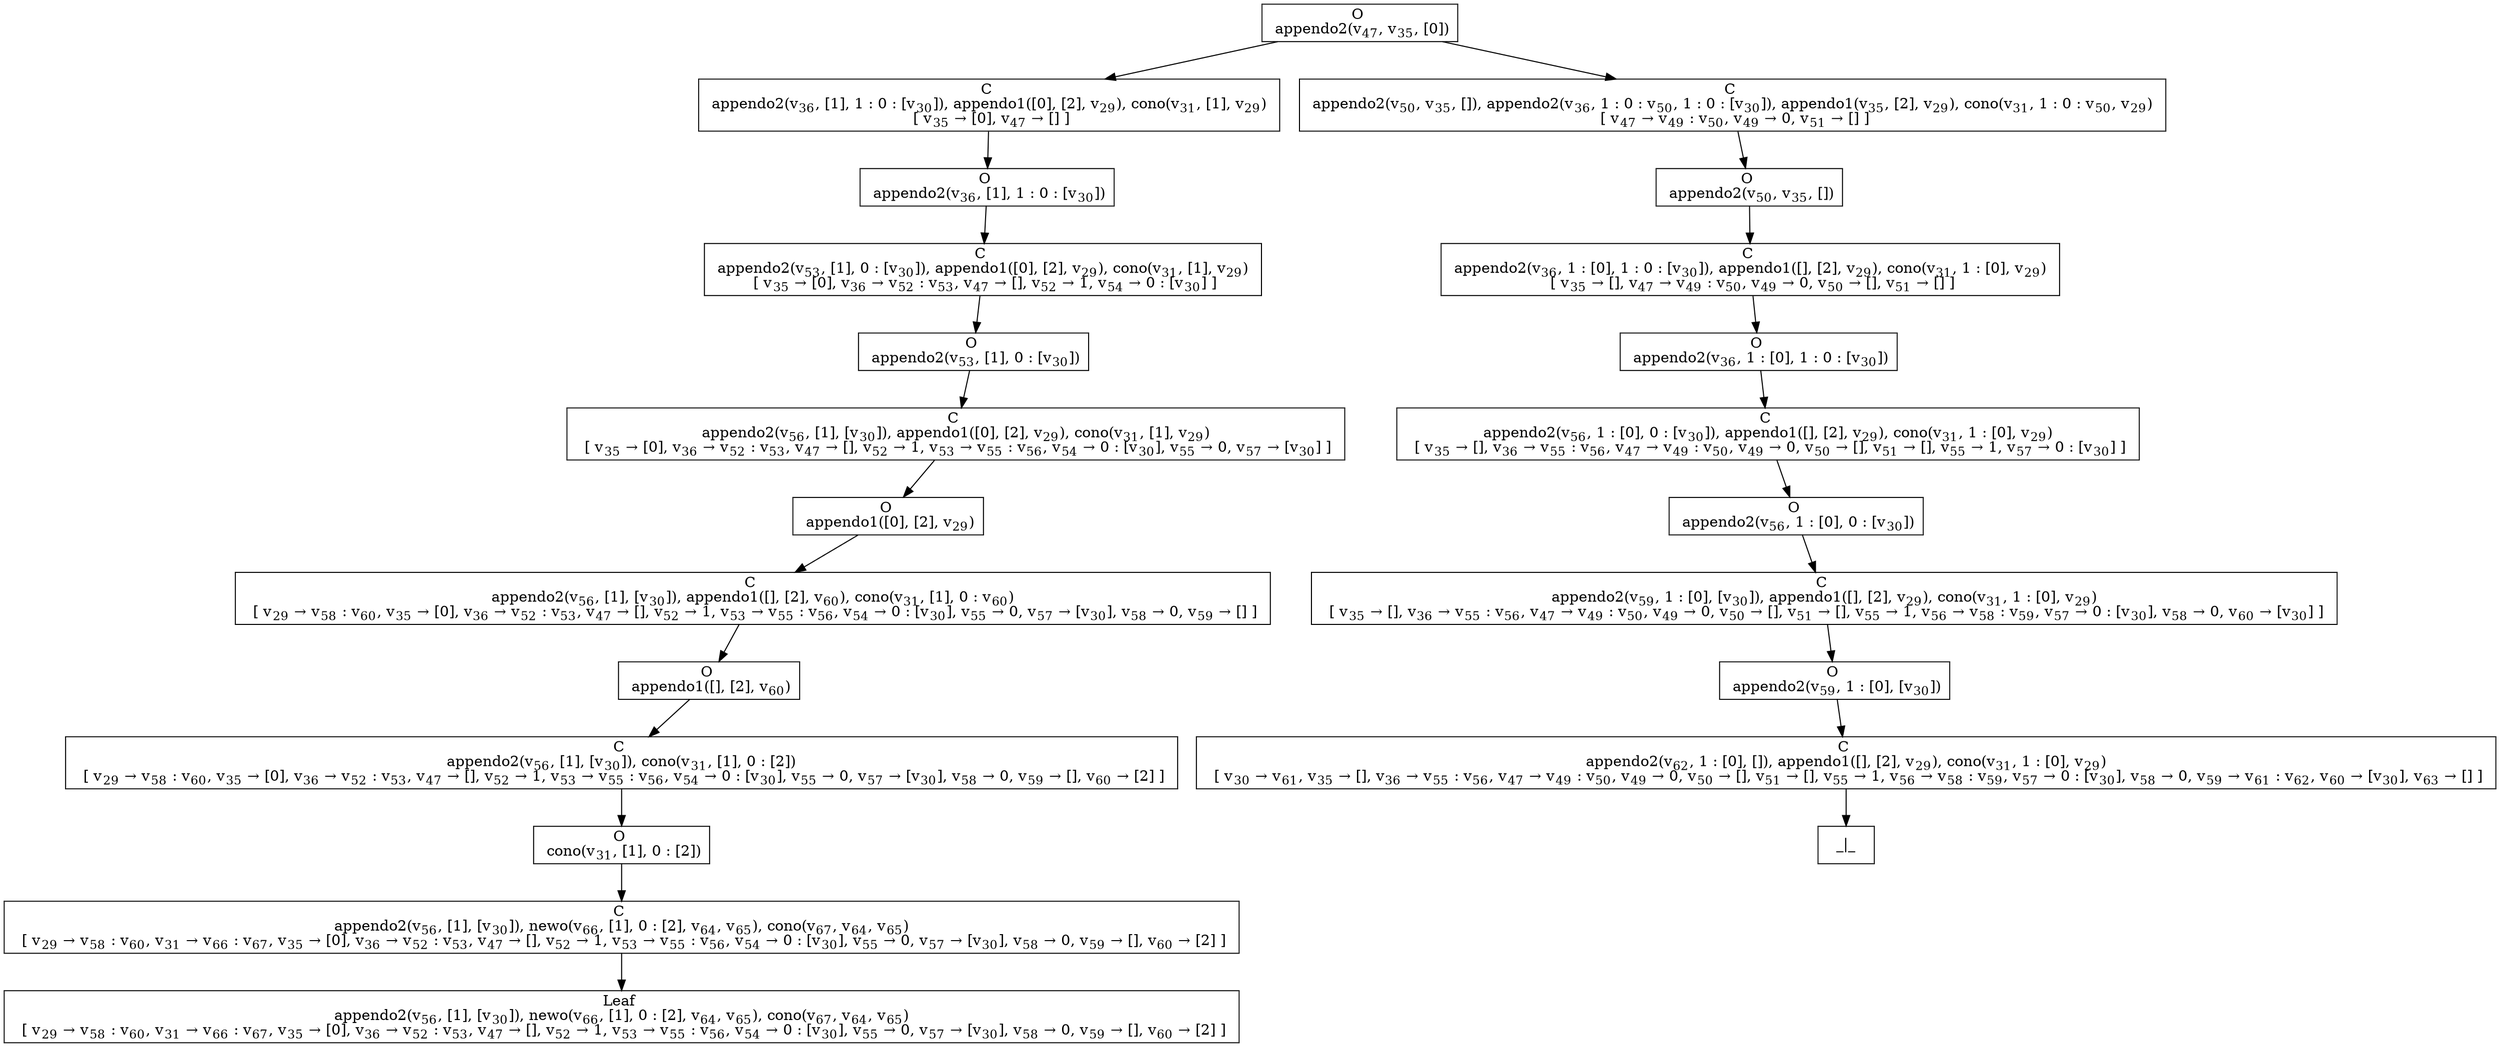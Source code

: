 digraph {
    graph [rankdir=TB
          ,bgcolor=transparent];
    node [shape=box
         ,fillcolor=white
         ,style=filled];
    0 [label=<O <BR/> appendo2(v<SUB>47</SUB>, v<SUB>35</SUB>, [0])>];
    1 [label=<C <BR/> appendo2(v<SUB>36</SUB>, [1], 1 : 0 : [v<SUB>30</SUB>]), appendo1([0], [2], v<SUB>29</SUB>), cono(v<SUB>31</SUB>, [1], v<SUB>29</SUB>) <BR/>  [ v<SUB>35</SUB> &rarr; [0], v<SUB>47</SUB> &rarr; [] ] >];
    2 [label=<C <BR/> appendo2(v<SUB>50</SUB>, v<SUB>35</SUB>, []), appendo2(v<SUB>36</SUB>, 1 : 0 : v<SUB>50</SUB>, 1 : 0 : [v<SUB>30</SUB>]), appendo1(v<SUB>35</SUB>, [2], v<SUB>29</SUB>), cono(v<SUB>31</SUB>, 1 : 0 : v<SUB>50</SUB>, v<SUB>29</SUB>) <BR/>  [ v<SUB>47</SUB> &rarr; v<SUB>49</SUB> : v<SUB>50</SUB>, v<SUB>49</SUB> &rarr; 0, v<SUB>51</SUB> &rarr; [] ] >];
    3 [label=<O <BR/> appendo2(v<SUB>36</SUB>, [1], 1 : 0 : [v<SUB>30</SUB>])>];
    4 [label=<C <BR/> appendo2(v<SUB>53</SUB>, [1], 0 : [v<SUB>30</SUB>]), appendo1([0], [2], v<SUB>29</SUB>), cono(v<SUB>31</SUB>, [1], v<SUB>29</SUB>) <BR/>  [ v<SUB>35</SUB> &rarr; [0], v<SUB>36</SUB> &rarr; v<SUB>52</SUB> : v<SUB>53</SUB>, v<SUB>47</SUB> &rarr; [], v<SUB>52</SUB> &rarr; 1, v<SUB>54</SUB> &rarr; 0 : [v<SUB>30</SUB>] ] >];
    5 [label=<O <BR/> appendo2(v<SUB>53</SUB>, [1], 0 : [v<SUB>30</SUB>])>];
    6 [label=<C <BR/> appendo2(v<SUB>56</SUB>, [1], [v<SUB>30</SUB>]), appendo1([0], [2], v<SUB>29</SUB>), cono(v<SUB>31</SUB>, [1], v<SUB>29</SUB>) <BR/>  [ v<SUB>35</SUB> &rarr; [0], v<SUB>36</SUB> &rarr; v<SUB>52</SUB> : v<SUB>53</SUB>, v<SUB>47</SUB> &rarr; [], v<SUB>52</SUB> &rarr; 1, v<SUB>53</SUB> &rarr; v<SUB>55</SUB> : v<SUB>56</SUB>, v<SUB>54</SUB> &rarr; 0 : [v<SUB>30</SUB>], v<SUB>55</SUB> &rarr; 0, v<SUB>57</SUB> &rarr; [v<SUB>30</SUB>] ] >];
    7 [label=<O <BR/> appendo1([0], [2], v<SUB>29</SUB>)>];
    8 [label=<C <BR/> appendo2(v<SUB>56</SUB>, [1], [v<SUB>30</SUB>]), appendo1([], [2], v<SUB>60</SUB>), cono(v<SUB>31</SUB>, [1], 0 : v<SUB>60</SUB>) <BR/>  [ v<SUB>29</SUB> &rarr; v<SUB>58</SUB> : v<SUB>60</SUB>, v<SUB>35</SUB> &rarr; [0], v<SUB>36</SUB> &rarr; v<SUB>52</SUB> : v<SUB>53</SUB>, v<SUB>47</SUB> &rarr; [], v<SUB>52</SUB> &rarr; 1, v<SUB>53</SUB> &rarr; v<SUB>55</SUB> : v<SUB>56</SUB>, v<SUB>54</SUB> &rarr; 0 : [v<SUB>30</SUB>], v<SUB>55</SUB> &rarr; 0, v<SUB>57</SUB> &rarr; [v<SUB>30</SUB>], v<SUB>58</SUB> &rarr; 0, v<SUB>59</SUB> &rarr; [] ] >];
    9 [label=<O <BR/> appendo1([], [2], v<SUB>60</SUB>)>];
    10 [label=<C <BR/> appendo2(v<SUB>56</SUB>, [1], [v<SUB>30</SUB>]), cono(v<SUB>31</SUB>, [1], 0 : [2]) <BR/>  [ v<SUB>29</SUB> &rarr; v<SUB>58</SUB> : v<SUB>60</SUB>, v<SUB>35</SUB> &rarr; [0], v<SUB>36</SUB> &rarr; v<SUB>52</SUB> : v<SUB>53</SUB>, v<SUB>47</SUB> &rarr; [], v<SUB>52</SUB> &rarr; 1, v<SUB>53</SUB> &rarr; v<SUB>55</SUB> : v<SUB>56</SUB>, v<SUB>54</SUB> &rarr; 0 : [v<SUB>30</SUB>], v<SUB>55</SUB> &rarr; 0, v<SUB>57</SUB> &rarr; [v<SUB>30</SUB>], v<SUB>58</SUB> &rarr; 0, v<SUB>59</SUB> &rarr; [], v<SUB>60</SUB> &rarr; [2] ] >];
    11 [label=<O <BR/> cono(v<SUB>31</SUB>, [1], 0 : [2])>];
    12 [label=<C <BR/> appendo2(v<SUB>56</SUB>, [1], [v<SUB>30</SUB>]), newo(v<SUB>66</SUB>, [1], 0 : [2], v<SUB>64</SUB>, v<SUB>65</SUB>), cono(v<SUB>67</SUB>, v<SUB>64</SUB>, v<SUB>65</SUB>) <BR/>  [ v<SUB>29</SUB> &rarr; v<SUB>58</SUB> : v<SUB>60</SUB>, v<SUB>31</SUB> &rarr; v<SUB>66</SUB> : v<SUB>67</SUB>, v<SUB>35</SUB> &rarr; [0], v<SUB>36</SUB> &rarr; v<SUB>52</SUB> : v<SUB>53</SUB>, v<SUB>47</SUB> &rarr; [], v<SUB>52</SUB> &rarr; 1, v<SUB>53</SUB> &rarr; v<SUB>55</SUB> : v<SUB>56</SUB>, v<SUB>54</SUB> &rarr; 0 : [v<SUB>30</SUB>], v<SUB>55</SUB> &rarr; 0, v<SUB>57</SUB> &rarr; [v<SUB>30</SUB>], v<SUB>58</SUB> &rarr; 0, v<SUB>59</SUB> &rarr; [], v<SUB>60</SUB> &rarr; [2] ] >];
    13 [label=<Leaf <BR/> appendo2(v<SUB>56</SUB>, [1], [v<SUB>30</SUB>]), newo(v<SUB>66</SUB>, [1], 0 : [2], v<SUB>64</SUB>, v<SUB>65</SUB>), cono(v<SUB>67</SUB>, v<SUB>64</SUB>, v<SUB>65</SUB>) <BR/>  [ v<SUB>29</SUB> &rarr; v<SUB>58</SUB> : v<SUB>60</SUB>, v<SUB>31</SUB> &rarr; v<SUB>66</SUB> : v<SUB>67</SUB>, v<SUB>35</SUB> &rarr; [0], v<SUB>36</SUB> &rarr; v<SUB>52</SUB> : v<SUB>53</SUB>, v<SUB>47</SUB> &rarr; [], v<SUB>52</SUB> &rarr; 1, v<SUB>53</SUB> &rarr; v<SUB>55</SUB> : v<SUB>56</SUB>, v<SUB>54</SUB> &rarr; 0 : [v<SUB>30</SUB>], v<SUB>55</SUB> &rarr; 0, v<SUB>57</SUB> &rarr; [v<SUB>30</SUB>], v<SUB>58</SUB> &rarr; 0, v<SUB>59</SUB> &rarr; [], v<SUB>60</SUB> &rarr; [2] ] >];
    14 [label=<O <BR/> appendo2(v<SUB>50</SUB>, v<SUB>35</SUB>, [])>];
    15 [label=<C <BR/> appendo2(v<SUB>36</SUB>, 1 : [0], 1 : 0 : [v<SUB>30</SUB>]), appendo1([], [2], v<SUB>29</SUB>), cono(v<SUB>31</SUB>, 1 : [0], v<SUB>29</SUB>) <BR/>  [ v<SUB>35</SUB> &rarr; [], v<SUB>47</SUB> &rarr; v<SUB>49</SUB> : v<SUB>50</SUB>, v<SUB>49</SUB> &rarr; 0, v<SUB>50</SUB> &rarr; [], v<SUB>51</SUB> &rarr; [] ] >];
    16 [label=<O <BR/> appendo2(v<SUB>36</SUB>, 1 : [0], 1 : 0 : [v<SUB>30</SUB>])>];
    17 [label=<C <BR/> appendo2(v<SUB>56</SUB>, 1 : [0], 0 : [v<SUB>30</SUB>]), appendo1([], [2], v<SUB>29</SUB>), cono(v<SUB>31</SUB>, 1 : [0], v<SUB>29</SUB>) <BR/>  [ v<SUB>35</SUB> &rarr; [], v<SUB>36</SUB> &rarr; v<SUB>55</SUB> : v<SUB>56</SUB>, v<SUB>47</SUB> &rarr; v<SUB>49</SUB> : v<SUB>50</SUB>, v<SUB>49</SUB> &rarr; 0, v<SUB>50</SUB> &rarr; [], v<SUB>51</SUB> &rarr; [], v<SUB>55</SUB> &rarr; 1, v<SUB>57</SUB> &rarr; 0 : [v<SUB>30</SUB>] ] >];
    18 [label=<O <BR/> appendo2(v<SUB>56</SUB>, 1 : [0], 0 : [v<SUB>30</SUB>])>];
    19 [label=<C <BR/> appendo2(v<SUB>59</SUB>, 1 : [0], [v<SUB>30</SUB>]), appendo1([], [2], v<SUB>29</SUB>), cono(v<SUB>31</SUB>, 1 : [0], v<SUB>29</SUB>) <BR/>  [ v<SUB>35</SUB> &rarr; [], v<SUB>36</SUB> &rarr; v<SUB>55</SUB> : v<SUB>56</SUB>, v<SUB>47</SUB> &rarr; v<SUB>49</SUB> : v<SUB>50</SUB>, v<SUB>49</SUB> &rarr; 0, v<SUB>50</SUB> &rarr; [], v<SUB>51</SUB> &rarr; [], v<SUB>55</SUB> &rarr; 1, v<SUB>56</SUB> &rarr; v<SUB>58</SUB> : v<SUB>59</SUB>, v<SUB>57</SUB> &rarr; 0 : [v<SUB>30</SUB>], v<SUB>58</SUB> &rarr; 0, v<SUB>60</SUB> &rarr; [v<SUB>30</SUB>] ] >];
    20 [label=<O <BR/> appendo2(v<SUB>59</SUB>, 1 : [0], [v<SUB>30</SUB>])>];
    21 [label=<C <BR/> appendo2(v<SUB>62</SUB>, 1 : [0], []), appendo1([], [2], v<SUB>29</SUB>), cono(v<SUB>31</SUB>, 1 : [0], v<SUB>29</SUB>) <BR/>  [ v<SUB>30</SUB> &rarr; v<SUB>61</SUB>, v<SUB>35</SUB> &rarr; [], v<SUB>36</SUB> &rarr; v<SUB>55</SUB> : v<SUB>56</SUB>, v<SUB>47</SUB> &rarr; v<SUB>49</SUB> : v<SUB>50</SUB>, v<SUB>49</SUB> &rarr; 0, v<SUB>50</SUB> &rarr; [], v<SUB>51</SUB> &rarr; [], v<SUB>55</SUB> &rarr; 1, v<SUB>56</SUB> &rarr; v<SUB>58</SUB> : v<SUB>59</SUB>, v<SUB>57</SUB> &rarr; 0 : [v<SUB>30</SUB>], v<SUB>58</SUB> &rarr; 0, v<SUB>59</SUB> &rarr; v<SUB>61</SUB> : v<SUB>62</SUB>, v<SUB>60</SUB> &rarr; [v<SUB>30</SUB>], v<SUB>63</SUB> &rarr; [] ] >];
    22 [label=<_|_>];
    0 -> 1 [label=""];
    0 -> 2 [label=""];
    1 -> 3 [label=""];
    2 -> 14 [label=""];
    3 -> 4 [label=""];
    4 -> 5 [label=""];
    5 -> 6 [label=""];
    6 -> 7 [label=""];
    7 -> 8 [label=""];
    8 -> 9 [label=""];
    9 -> 10 [label=""];
    10 -> 11 [label=""];
    11 -> 12 [label=""];
    12 -> 13 [label=""];
    14 -> 15 [label=""];
    15 -> 16 [label=""];
    16 -> 17 [label=""];
    17 -> 18 [label=""];
    18 -> 19 [label=""];
    19 -> 20 [label=""];
    20 -> 21 [label=""];
    21 -> 22 [label=""];
}